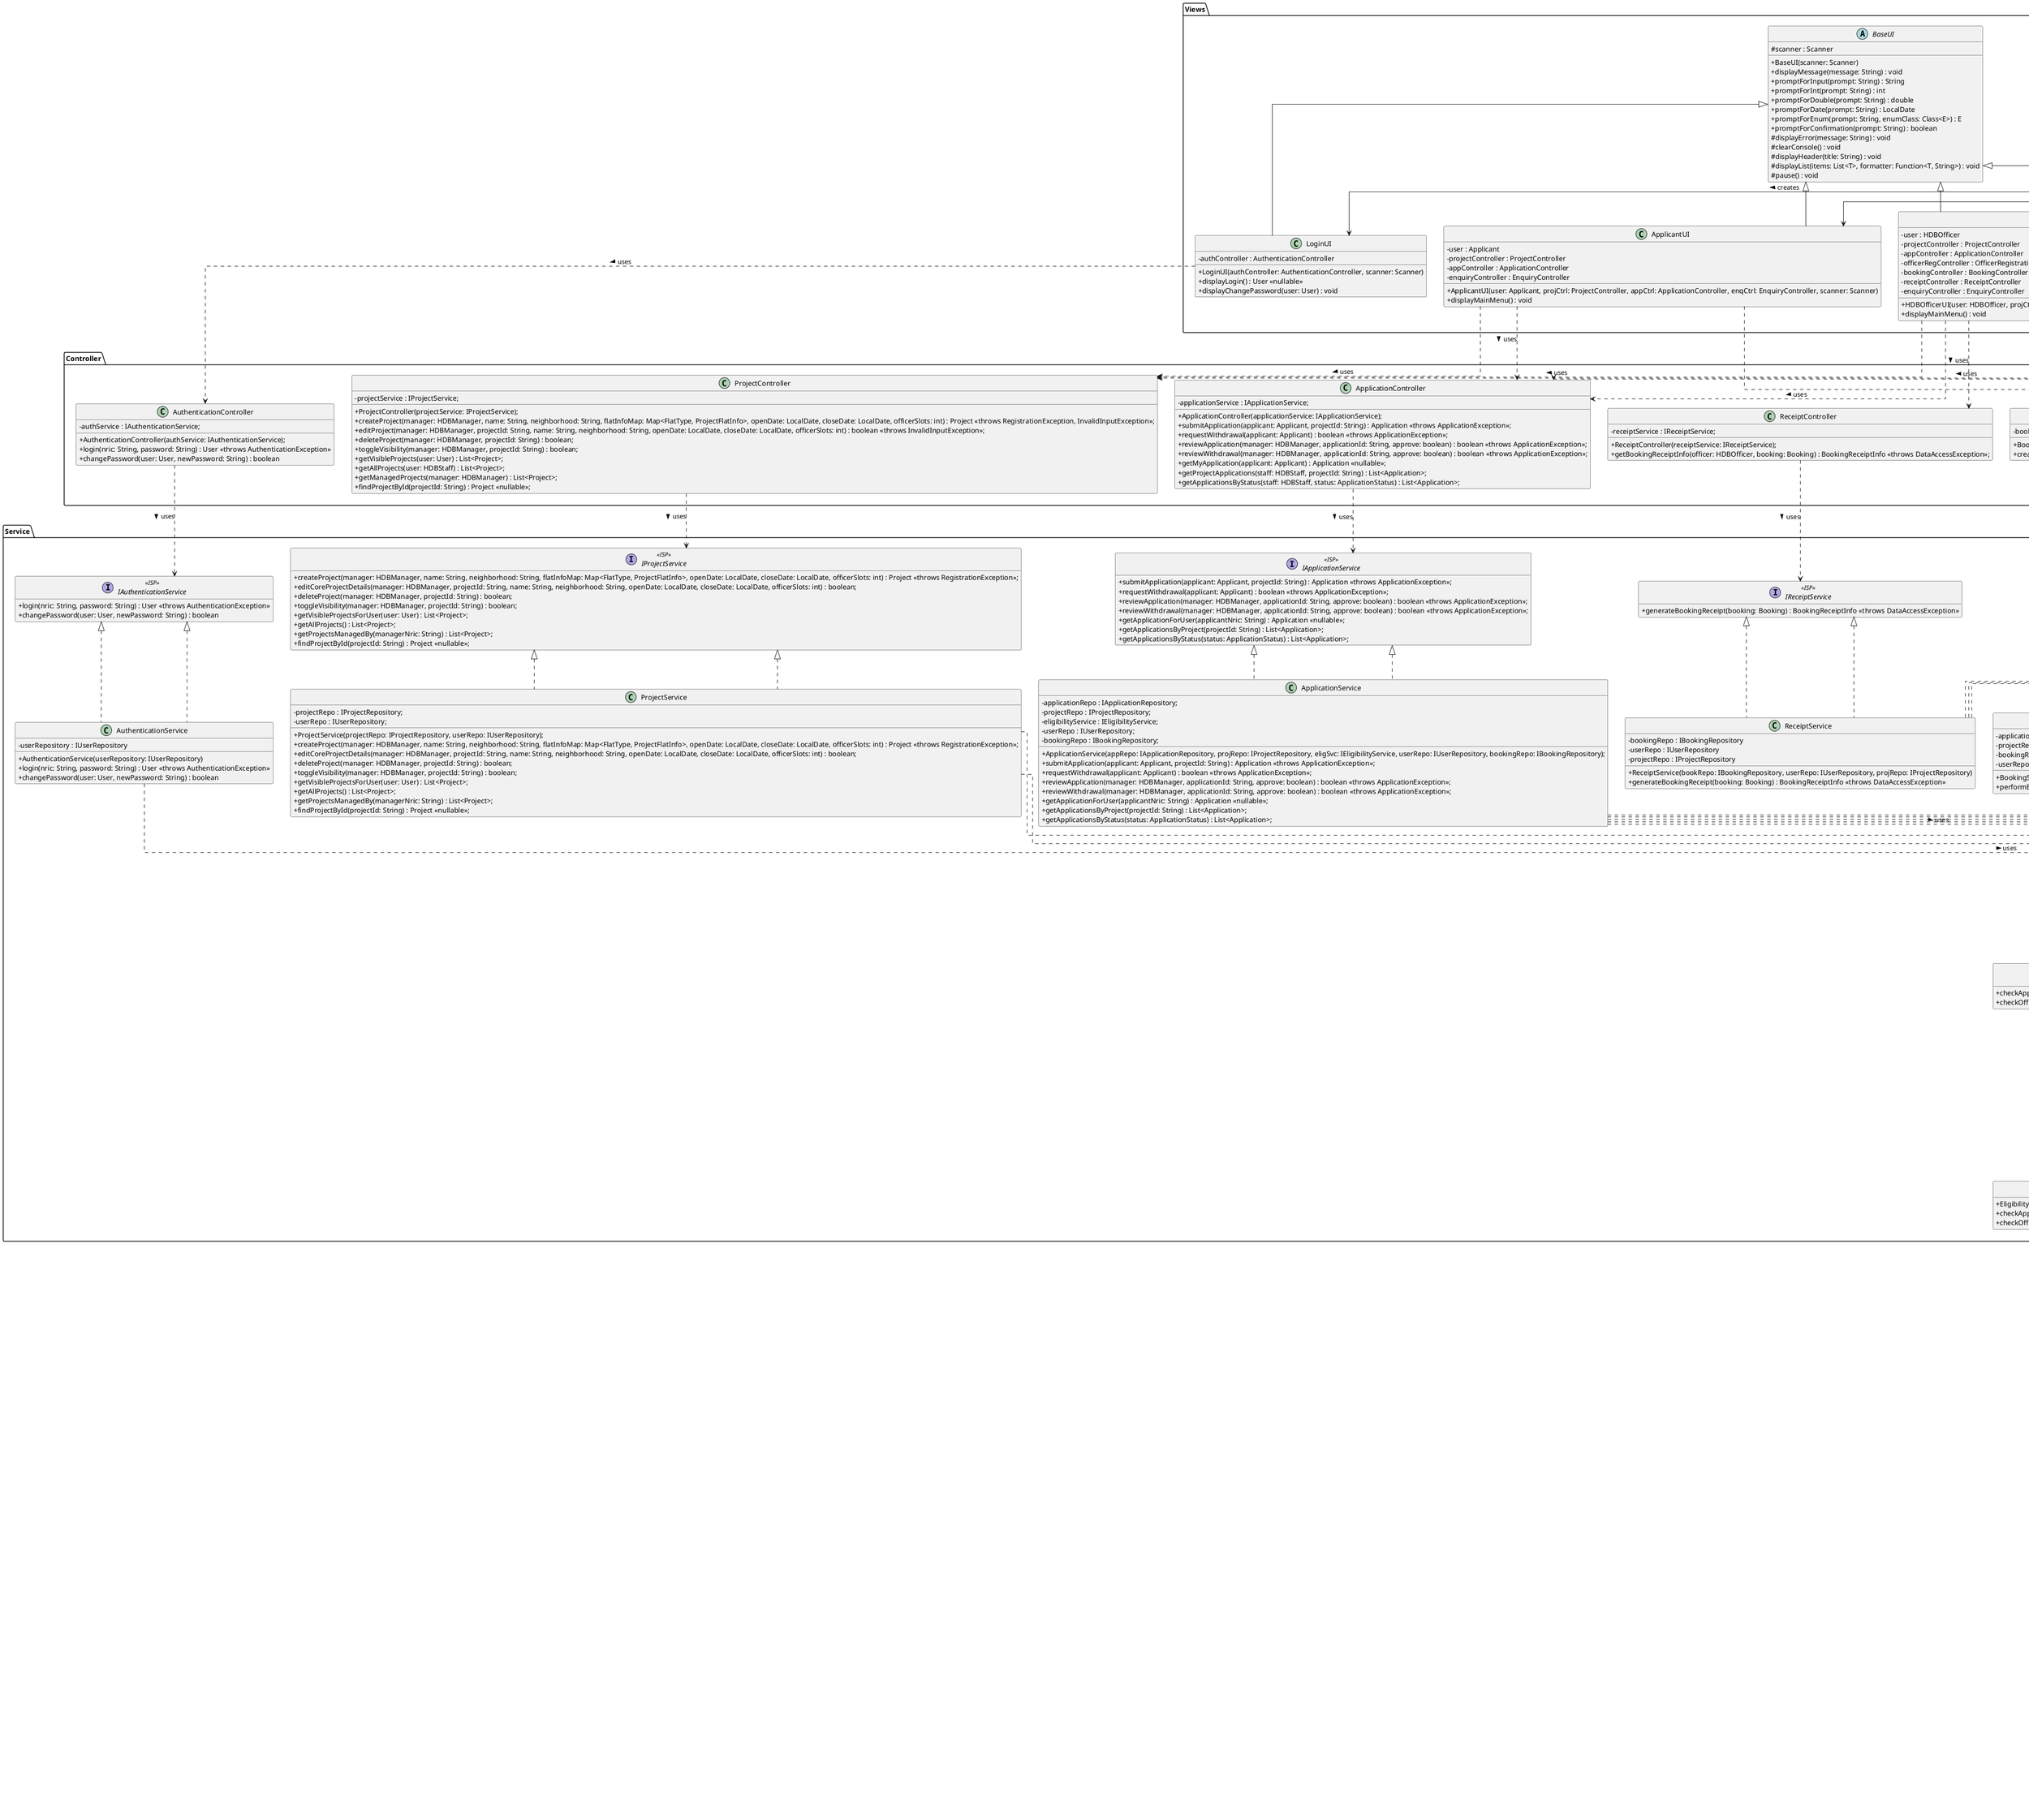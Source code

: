 @startuml

' --- Settings ---
skinparam classAttributeIconSize 0
hide empty members
skinparam packageStyle rect
skinparam linetype ortho

' --- Enums ---
enum MaritalStatus {
    SINGLE
    MARRIED
}
enum ApplicationStatus {
    PENDING
    SUCCESSFUL
    UNSUCCESSFUL
    BOOKED
    WITHDRAWAL_REQUESTED
    WITHDRAWN
}
enum OfficerRegStatus {
    PENDING
    APPROVED
    REJECTED
}
enum UserRole {
    APPLICANT
    HDB_OFFICER
    HDB_MANAGER
}
enum FlatType {
    TWO_ROOM
    THREE_ROOM
    FOUR_ROOM
    FIVE_ROOM
}

' --- Entity Layer ---
package Entity <<Folder>> {
    abstract class User {
        # nric : String
        # passwordHash : String
        # name: String
        # age : int
        # maritalStatus : MaritalStatus
        # role : UserRole <<get>>
        + {abstract} getRole() : UserRole
        + verifyPassword(password: String) : boolean
        + updatePasswordHash(newHash: String) : void
        + getNric() : String
        + getName() : String
        + getAge() : int
        + getMaritalStatus() : MaritalStatus
        + getPasswordHash() : String
    }

    class Applicant extends User {
        + Applicant(nric: String, hash: String, name: String, age: int, status: MaritalStatus)
        + getRole() : UserRole <<override>>
    }

    abstract class HDBStaff extends User {
         + HDBStaff(nric: String, hash: String, name: String, age: int, status: MaritalStatus)
    }

    class HDBOfficer extends HDBStaff {
        + HDBOfficer(nric: String, hash: String, name: String, age: int, status: MaritalStatus)
        + getRole() : UserRole <<override>>
    }

    class HDBManager extends HDBStaff {
        + HDBManager(nric: String, hash: String, name: String, age: int, status: MaritalStatus)
        + getRole() : UserRole <<override>>
    }

    class ProjectFlatInfo {
        + flatType : FlatType
        + totalUnits : int
        + remainingUnits : int
        + price : double
        + ProjectFlatInfo(flatType: FlatType, totalUnits: int, remainingUnits: int, price: double)
        + decreaseRemainingUnits() : boolean
        + increaseRemainingUnits() : void
        + getTypeName() : String ' Returns enum name or custom string
        + getTotalUnits() : int
        + getRemainingUnits() : int
        + getPrice() : double
    }

    class Project {
        + projectId : String
        + projectName : String
        + neighborhood : String
        + flatTypes : Map<FlatType, ProjectFlatInfo> <<get>>
        + openingDate : LocalDate
        + closingDate : LocalDate
        + managerNric : String
        + maxOfficerSlots : int
        + isVisible : boolean
        + approvedOfficerNrics : List<String> <<get>>
        + Project(id: String, name: String, neighborhood: String, openDate: LocalDate, closeDate: LocalDate, managerNric: String, slots: int)
        + setVisibility(visible: boolean) : void
        + addApprovedOfficer(officerNric: String) : boolean
        + removeApprovedOfficer(officerNric: String) : boolean
        + getFlatInfo(flatType: FlatType) : ProjectFlatInfo <<nullable>>
        + getProjectId() : String
        + getProjectName() : String
        + getNeighborhood() : String
        + getOpeningDate() : LocalDate
        + getClosingDate() : LocalDate
        + getManagerNric() : String
        + getMaxOfficerSlots() : int
        + isVisible() : boolean
        + getApprovedOfficerNrics() : List<String>
    }

    class Application {
        + applicationId : String
        + applicantNric : String <<get>>
        + projectId : String <<get>>
        + submissionDate : LocalDate <<get>>
        + status : ApplicationStatus
        + requestedWithdrawalDate : LocalDate <<nullable>> ' Set by ApplicationService
        + Application(appId: String, applicantNric: String, projId: String, submissionDate: LocalDate)
        + setStatus(newStatus: ApplicationStatus) : void ' Called by ApplicationService
        + getApplicationId() : String
        + getStatus() : ApplicationStatus
    }

    class Booking {
        + bookingId : String
        + applicationId : String <<get>> <<Unique>>
        + applicantNric : String <<get>>
        + projectId : String <<get>>
        + bookedFlatType : FlatType <<get>>
        + bookingDate : LocalDate <<get>>
        + Booking(bookId: String, appId: String, applicantNric: String, projId: String, flatType: FlatType, bookingDate: LocalDate)
        + getBookingId() : String
        + getBookedFlatType() : FlatType
        + getBookingDate() : LocalDate
    }

    class BookingReceiptInfo {
        + applicantName : String
        + applicantNric : String
        + applicantAge : int
        + applicantMaritalStatus : MaritalStatus
        + bookedFlatType : FlatType
        + projectName : String
        + projectNeighborhood : String
        + bookingId : String
        + bookingDate : LocalDate
        ' + Add constructor and getters
    }

    class Enquiry {
        + enquiryId : String
        + userNric : String <<get>>
        + projectId : String <<nullable>>
        + content : String
        + reply : String <<nullable>>
        + isReplied : boolean
        + submissionDate : LocalDate <<get>>
        + replyDate : LocalDate <<nullable>>
        + Enquiry(enqId: String, userNric: String, projId: String, content: String, submissionDate: LocalDate)
        + addReply(replyContent: String, replyDate: LocalDate) : void
        + editContent(newContent: String) : void
        + getEnquiryId() : String
        + getProjectId() : String <<nullable>>
        + getContent() : String
        + getReply() : String <<nullable>>
        + isReplied() : boolean
        + getReplyDate() : LocalDate <<nullable>>
    }

     class OfficerRegistration {
        + registrationId : String
        + officerNric : String <<get>>
        + projectId : String <<get>>
        + requestDate : LocalDate <<get>>
        + status : OfficerRegStatus
        + OfficerRegistration(regId: String, officerNric: String, projId: String, requestDate: LocalDate)
        + setStatus(newStatus: OfficerRegStatus) : void ' Called by OfficerRegistrationService
        + getRegistrationId() : String
        + getStatus() : OfficerRegStatus
    }
}

' --- Exception Package ---
package Exception <<Folder>> {
    class AuthenticationException extends Exception {
        + AuthenticationException(message: String)
    }
    class BookingException extends Exception {
        + BookingException(message: String)
    }
    class ApplicationException extends Exception {
        + ApplicationException(message: String)
    }
    class RegistrationException extends Exception {
        + RegistrationException(message: String)
    }
    class DataAccessException extends RuntimeException {
        + DataAccessException(message: String, cause: Throwable)
    }
     class InvalidInputException extends Exception {
        + InvalidInputException(message: String)
    }
}

' --- Repository Package ---
package Repository <<Folder>> {
    interface IRepository<T, ID> <<DIP>> {
        + findById(id : ID) : T <<nullable>>
        + findAll() : Map<ID, T>
        + save(entity : T) : void
        + saveAll(entities: Map<ID, T>) : void
        + loadAll() : Map<ID, T> <<throws DataAccessException>>
        ' + deleteById(id: ID) : void ' Optional
    }

    interface IUserRepository extends IRepository<User, String> {
        ' Add any user-specific query methods here (if needed later)
    }

    interface IProjectRepository extends IRepository<Project, String> {
        ' Add any project-specific query methods here (if needed later)
    }

    interface IApplicationRepository extends IRepository<Application, String> {
        + findByApplicantNric(nric: String) : Application <<nullable>>
        + findByProjectId(projectId: String) : List<Application>
    }

    interface IBookingRepository extends IRepository<Booking, String> {
        + findByApplicantNric(nric: String) : Booking <<nullable>>
        + findByApplicationId(applicationId: String) : Booking <<nullable>>
    }

    interface IEnquiryRepository extends IRepository<Enquiry, String> {
        + findByUserNric(nric: String) : List<Enquiry>
        + findByProjectId(projectId: String) : List<Enquiry>
    }

    interface IOfficerRegistrationRepository extends IRepository<OfficerRegistration, String> {
        + findByOfficerNric(nric: String) : List<OfficerRegistration>
        + findByProjectId(projectId: String) : List<OfficerRegistration>
    }

    class FileUserRepository implements IUserRepository {
        - USER_FILE_PATH : String <<static>> final
        - users : Map<String, User>
        + FileUserRepository()
        + loadAll() : Map<String, User> <<throws DataAccessException>>
        + saveAll(users: Map<String, User>) : void
        + save(user: User) : void
        + findById(nric: String) : User <<nullable>>
        + findAll() : Map<String, User>
    }

    class FileProjectRepository implements IProjectRepository {
        - PROJECT_FILE_PATH : String <<static>> final
        - FLAT_INFO_FILE_PATH : String <<static>> final
        - projects : Map<String, Project>
        + FileProjectRepository()
        + loadAll() : Map<String, Project> <<throws DataAccessException>>
        + saveAll(projects: Map<String, Project>) : void
        + save(project: Project) : void
        + findById(projectId: String) : Project <<nullable>>
        + findAll() : Map<String, Project>
    }

    class FileApplicationRepository implements IApplicationRepository {
        - FILE_PATH : String <<static>> final
        - applications : Map<String, Application>
        + FileApplicationRepository()
        + loadAll() : Map<String, Application> <<throws DataAccessException>>
        + saveAll(applications: Map<String, Application>) : void
        + save(application: Application) : void
        + findById(applicationId: String) : Application <<nullable>>
        + findAll() : Map<String, Application>
        + findByApplicantNric(nric: String) : Application <<nullable>>
        + findByProjectId(projectId: String) : List<Application>
    }

    class FileBookingRepository implements IBookingRepository {
        - FILE_PATH : String <<static>> final
        - bookings : Map<String, Booking>
        + FileBookingRepository()
        + loadAll() : Map<String, Booking> <<throws DataAccessException>>
        + saveAll(bookings: Map<String, Booking>) : void
        + save(booking: Booking) : void
        + findById(bookingId: String) : Booking <<nullable>>
        + findAll() : Map<String, Booking>
        + findByApplicantNric(nric: String) : Booking <<nullable>>
        + findByApplicationId(applicationId: String) : Booking <<nullable>>
    }

    class FileEnquiryRepository implements IEnquiryRepository {
        - FILE_PATH : String <<static>> final
        - enquiries : Map<String, Enquiry>
        + FileEnquiryRepository()
        + loadAll() : Map<String, Enquiry> <<throws DataAccessException>>
        + saveAll(enquiries: Map<String, Enquiry>) : void
        + save(enquiry: Enquiry) : void
        + findById(enquiryId: String) : Enquiry <<nullable>>
        + findAll() : Map<String, Enquiry>
        + findByUserNric(nric: String) : List<Enquiry>
        + findByProjectId(projectId: String) : List<Enquiry>
    }

    class FileOfficerRegistrationRepository implements IOfficerRegistrationRepository {
        - FILE_PATH : String <<static>> final
        - registrations : Map<String, OfficerRegistration>
        + FileOfficerRegistrationRepository()
        + loadAll() : Map<String, OfficerRegistration> <<throws DataAccessException>>
        + saveAll(registrations: Map<String, OfficerRegistration>) : void
        + save(registration: OfficerRegistration) : void
        + findById(registrationId: String) : OfficerRegistration <<nullable>>
        + findAll() : Map<String, OfficerRegistration>
        + findByOfficerNric(nric: String) : List<OfficerRegistration>
        + findByProjectId(projectId: String) : List<OfficerRegistration>
    }
}

' --- Utility Package ---
package Utility <<Folder>> {
    class FileUtils <<Utility>> {
        + {static} readCsvLines(filePath: String) : List<String[]> <<throws IOException>>
        + {static} writeCsvLines(filePath: String, data: List<String[]>, header: String[]) : void <<throws IOException>>
        + {static} parseLocalDate(dateString: String) : LocalDate <<nullable>>
        + {static} formatLocalDate(date: LocalDate) : String
        + {static} parseEnum(enumClass: Class<E>, value: String, defaultValue: E) : E
        + {static} joinList(list: List<String>, delimiter: String) : String
        + {static} splitString(str: String, delimiter: String) : List<String>
        + {static} parseIntOrDefault(value: String, defaultValue: Integer) : Integer
        + {static} parseDoubleOrDefault(value: String, defaultValue: Double) : Double
    }
    class InputUtil <<Utility>> {
        + {static} validateNRIC(nric: String) : boolean
        + {static} readPassword(scanner: Scanner) : String
        + {static} readDate(prompt: String, scanner: Scanner) : LocalDate
        + {static} readMandatoryString(prompt: String, scanner: Scanner) : String
        + {static} readInt(prompt: String, scanner: Scanner) : int
        + {static} readDouble(prompt: String, scanner: Scanner) : double
        + {static} readEnum(prompt: String, enumClass: Class<E>, scanner: Scanner) : E <<throws InvalidInputException>>
        ' Add other necessary static input methods
    }
    class PasswordUtil <<Utility>> {
        + {static} hashPassword(plainPassword: String) : String
        + {static} verifyPassword(plainPassword: String, storedHash: String) : boolean
    }
    class IdGenerator <<Utility>> {
        + {static} generateApplicationId() : String
        + {static} generateBookingId() : String
        + {static} generateEnquiryId() : String
        + {static} generateOfficerRegId() : String
        + {static} generateProjectId() : String
    }
}

' --- Service Layer ---
package Service <<Folder>> {
    interface IAuthenticationService <<ISP>> {
        + login(nric: String, password: String) : User <<throws AuthenticationException>>
        + changePassword(user: User, newPassword: String) : boolean
    }
    class AuthenticationService implements IAuthenticationService {
        - userRepository : IUserRepository
        + AuthenticationService(userRepository: IUserRepository)
        + login(nric: String, password: String) : User <<throws AuthenticationException>>
        + changePassword(user: User, newPassword: String) : boolean
    }

    interface IBookingService <<ISP>> {
         + performBooking(officer: HDBOfficer, applicantNric: String, flatType: FlatType) : Booking <<throws BookingException>>
    }
    class BookingService implements IBookingService {
        - applicationRepo : IApplicationRepository
        - projectRepo : IProjectRepository
        - bookingRepo : IBookingRepository
        - userRepo : IUserRepository
        + BookingService(appRepo: IApplicationRepository, projRepo: IProjectRepository, bookingRepo: IBookingRepository, userRepo: IUserRepository)
        + performBooking(officer: HDBOfficer, applicantNric: String, flatType: FlatType) : Booking <<throws BookingException>>
    }

    interface IReceiptService <<ISP>> {
        + generateBookingReceipt(booking: Booking) : BookingReceiptInfo <<throws DataAccessException>>
    }
    class ReceiptService implements IReceiptService {
         - bookingRepo : IBookingRepository
         - userRepo : IUserRepository
         - projectRepo : IProjectRepository
        + ReceiptService(bookRepo: IBookingRepository, userRepo: IUserRepository, projRepo: IProjectRepository)
        + generateBookingReceipt(booking: Booking) : BookingReceiptInfo <<throws DataAccessException>>
    }

    interface IEligibilityService <<ISP>> {
         + checkApplicationEligibility(applicant: Applicant, project: Project) : boolean
         + checkOfficerRegistrationEligibility(officer: HDBOfficer, project: Project, allRegistrations: Collection<OfficerRegistration>, allApplications: Collection<Application>) : boolean
     }
     class EligibilityService implements IEligibilityService {
         + EligibilityService()
         + checkApplicationEligibility(applicant: Applicant, project: Project) : boolean
         + checkOfficerRegistrationEligibility(officer: HDBOfficer, project: Project, allRegistrations: Collection<OfficerRegistration>, allApplications: Collection<Application>) : boolean
     }

      interface IProjectService <<ISP>> {
        + createProject(manager: HDBManager, name: String, neighborhood: String, flatInfoMap: Map<FlatType, ProjectFlatInfo>, openDate: LocalDate, closeDate: LocalDate, officerSlots: int) : Project <<throws RegistrationException>>;
        + editCoreProjectDetails(manager: HDBManager, projectId: String, name: String, neighborhood: String, openDate: LocalDate, closeDate: LocalDate, officerSlots: int) : boolean;
        + deleteProject(manager: HDBManager, projectId: String) : boolean;
        + toggleVisibility(manager: HDBManager, projectId: String) : boolean;
        + getVisibleProjectsForUser(user: User) : List<Project>;
        + getAllProjects() : List<Project>;
        + getProjectsManagedBy(managerNric: String) : List<Project>;
        + findProjectById(projectId: String) : Project <<nullable>>;
    }

    class ProjectService implements IProjectService {
        - projectRepo : IProjectRepository;
        - userRepo : IUserRepository;
        + ProjectService(projectRepo: IProjectRepository, userRepo: IUserRepository);
        + createProject(manager: HDBManager, name: String, neighborhood: String, flatInfoMap: Map<FlatType, ProjectFlatInfo>, openDate: LocalDate, closeDate: LocalDate, officerSlots: int) : Project <<throws RegistrationException>>;
        + editCoreProjectDetails(manager: HDBManager, projectId: String, name: String, neighborhood: String, openDate: LocalDate, closeDate: LocalDate, officerSlots: int) : boolean;
        + deleteProject(manager: HDBManager, projectId: String) : boolean;
        + toggleVisibility(manager: HDBManager, projectId: String) : boolean;
        + getVisibleProjectsForUser(user: User) : List<Project>;
        + getAllProjects() : List<Project>;
        + getProjectsManagedBy(managerNric: String) : List<Project>;
        + findProjectById(projectId: String) : Project <<nullable>>;
    }

    interface IApplicationService <<ISP>> {
        + submitApplication(applicant: Applicant, projectId: String) : Application <<throws ApplicationException>>;
        + requestWithdrawal(applicant: Applicant) : boolean <<throws ApplicationException>>;
        + reviewApplication(manager: HDBManager, applicationId: String, approve: boolean) : boolean <<throws ApplicationException>>;
        + reviewWithdrawal(manager: HDBManager, applicationId: String, approve: boolean) : boolean <<throws ApplicationException>>;
        + getApplicationForUser(applicantNric: String) : Application <<nullable>>;
        + getApplicationsByProject(projectId: String) : List<Application>;
        + getApplicationsByStatus(status: ApplicationStatus) : List<Application>;
    }
    class ApplicationService implements IApplicationService {
        - applicationRepo : IApplicationRepository;
        - projectRepo : IProjectRepository;
        - eligibilityService : IEligibilityService;
        - userRepo : IUserRepository;
        - bookingRepo : IBookingRepository;
        + ApplicationService(appRepo: IApplicationRepository, projRepo: IProjectRepository, eligSvc: IEligibilityService, userRepo: IUserRepository, bookingRepo: IBookingRepository);
        + submitApplication(applicant: Applicant, projectId: String) : Application <<throws ApplicationException>>;
        + requestWithdrawal(applicant: Applicant) : boolean <<throws ApplicationException>>;
        + reviewApplication(manager: HDBManager, applicationId: String, approve: boolean) : boolean <<throws ApplicationException>>;
        + reviewWithdrawal(manager: HDBManager, applicationId: String, approve: boolean) : boolean <<throws ApplicationException>>;
        + getApplicationForUser(applicantNric: String) : Application <<nullable>>;
        + getApplicationsByProject(projectId: String) : List<Application>;
        + getApplicationsByStatus(status: ApplicationStatus) : List<Application>;
    }

    interface IOfficerRegistrationService <<ISP>> {
         + requestProjectRegistration(officer: HDBOfficer, projectId: String) : OfficerRegistration <<throws RegistrationException>>;
         + reviewRegistration(manager: HDBManager, registrationId: String, approve: boolean) : boolean <<throws RegistrationException>>;
         + getRegistrationStatus(officer: HDBOfficer, projectId: String) : OfficerRegStatus <<nullable>>;
         + getPendingRegistrations() : List<OfficerRegistration>;
         + getRegistrationsByProject(projectId: String) : List<OfficerRegistration>;
    }
    class OfficerRegistrationService implements IOfficerRegistrationService {
        - registrationRepo : IOfficerRegistrationRepository;
        - projectRepo : IProjectRepository;
        - applicationRepo : IApplicationRepository;
        - eligibilityService : IEligibilityService;
        + OfficerRegistrationService(regRepo: IOfficerRegistrationRepository, projRepo: IProjectRepository, appRepo: IApplicationRepository, eligSvc: IEligibilityService);
        + requestProjectRegistration(officer: HDBOfficer, projectId: String) : OfficerRegistration <<throws RegistrationException>>;
        + reviewRegistration(manager: HDBManager, registrationId: String, approve: boolean) : boolean <<throws RegistrationException>>;
        + getRegistrationStatus(officer: HDBOfficer, projectId: String) : OfficerRegStatus <<nullable>>;
        + getPendingRegistrations() : List<OfficerRegistration>;
        + getRegistrationsByProject(projectId: String) : List<OfficerRegistration>;
    }

    interface IEnquiryService <<ISP>> {
        + createEnquiry(user: User, projectId: String <<nullable>>, content: String) : Enquiry;
        + editEnquiry(enquiryId: String, newContent: String, user: User) : boolean;
        + deleteEnquiry(enquiryId: String, user: User) : boolean;
        + replyToEnquiry(enquiryId: String, replyContent: String, staff: HDBStaff) : boolean;
        + viewMyEnquiries(user: User) : List<Enquiry>;
        + viewAllEnquiries() : List<Enquiry>;
        + viewProjectEnquiries(projectId: String) : List<Enquiry>;
        + findEnquiryById(enquiryId: String) : Enquiry <<nullable>>;
    }
    class EnquiryService implements IEnquiryService {
        - enquiryRepo : IEnquiryRepository;
        + EnquiryService(enquiryRepo: IEnquiryRepository);
        + createEnquiry(user: User, projectId: String <<nullable>>, content: String) : Enquiry;
        + editEnquiry(enquiryId: String, newContent: String, user: User) : boolean;
        + deleteEnquiry(enquiryId: String, user: User) : boolean;
        + replyToEnquiry(enquiryId: String, replyContent: String, staff: HDBStaff) : boolean;
        + viewMyEnquiries(user: User) : List<Enquiry>;
        + viewAllEnquiries() : List<Enquiry>;
        + viewProjectEnquiries(projectId: String) : List<Enquiry>;
        + findEnquiryById(enquiryId: String) : Enquiry <<nullable>>;
    }

     interface IReportService <<ISP>> {
        + generateBookingReport(filters: Map<String, String>) : String;
     }
     class ReportService implements IReportService {
         - applicationRepo : IApplicationRepository;
         - bookingRepo : IBookingRepository;
         - projectRepo : IProjectRepository;
         - userRepo : IUserRepository;
         + ReportService(appRepo: IApplicationRepository, bookRepo: IBookingRepository, projRepo: IProjectRepository, userRepo: IUserRepository);
         + generateBookingReport(filters: Map<String, String>) : String;
     }
}

' --- Controller Layer ---
package Controller <<Folder>> {
    class ControllerContainer {
       + authController : AuthenticationController
       + projectController : ProjectController
       + appController : ApplicationController
       + officerRegController : OfficerRegistrationController
       + bookingController : BookingController
       + receiptController : ReceiptController
       + enquiryController : EnquiryController
       + reportController : ReportController
       + ControllerContainer(auth: AuthenticationController, proj: ProjectController, app: ApplicationController, reg: OfficerRegistrationController, book: BookingController, receipt: ReceiptController, enq: EnquiryController, report: ReportController)
    }

    class AuthenticationController {
        - authService : IAuthenticationService;
        + AuthenticationController(authService: IAuthenticationService);
        + login(nric: String, password: String) : User <<throws AuthenticationException>>
        + changePassword(user: User, newPassword: String) : boolean
    }

    class ProjectController {
        - projectService : IProjectService;
        + ProjectController(projectService: IProjectService);
        + createProject(manager: HDBManager, name: String, neighborhood: String, flatInfoMap: Map<FlatType, ProjectFlatInfo>, openDate: LocalDate, closeDate: LocalDate, officerSlots: int) : Project <<throws RegistrationException, InvalidInputException>>;
        + editProject(manager: HDBManager, projectId: String, name: String, neighborhood: String, openDate: LocalDate, closeDate: LocalDate, officerSlots: int) : boolean <<throws InvalidInputException>>;
        + deleteProject(manager: HDBManager, projectId: String) : boolean;
        + toggleVisibility(manager: HDBManager, projectId: String) : boolean;
        + getVisibleProjects(user: User) : List<Project>;
        + getAllProjects(user: HDBStaff) : List<Project>;
        + getManagedProjects(manager: HDBManager) : List<Project>;
        + findProjectById(projectId: String) : Project <<nullable>>;
    }

    class ApplicationController {
        - applicationService : IApplicationService;
        + ApplicationController(applicationService: IApplicationService);
        + submitApplication(applicant: Applicant, projectId: String) : Application <<throws ApplicationException>>;
        + requestWithdrawal(applicant: Applicant) : boolean <<throws ApplicationException>>;
        + reviewApplication(manager: HDBManager, applicationId: String, approve: boolean) : boolean <<throws ApplicationException>>;
        + reviewWithdrawal(manager: HDBManager, applicationId: String, approve: boolean) : boolean <<throws ApplicationException>>;
        + getMyApplication(applicant: Applicant) : Application <<nullable>>;
        + getProjectApplications(staff: HDBStaff, projectId: String) : List<Application>;
        + getApplicationsByStatus(staff: HDBStaff, status: ApplicationStatus) : List<Application>;
    }

    class OfficerRegistrationController {
        - registrationService : IOfficerRegistrationService;
        + OfficerRegistrationController(regService: IOfficerRegistrationService);
        + requestRegistration(officer: HDBOfficer, projectId: String) : OfficerRegistration <<throws RegistrationException>>;
        + reviewRegistration(manager: HDBManager, registrationId: String, approve: boolean) : boolean <<throws RegistrationException>>;
        + getMyRegistrationStatus(officer: HDBOfficer, projectId: String) : OfficerRegStatus <<nullable>>;
        + getPendingRegistrations(manager: HDBManager) : List<OfficerRegistration>;
        + getProjectRegistrations(staff: HDBStaff, projectId: String) : List<OfficerRegistration>;
    }

    class BookingController {
         - bookingService : IBookingService;
         + BookingController(bookingService: IBookingService);
         + createBooking(officer: HDBOfficer, applicantNric: String, flatType: FlatType) : Booking <<throws BookingException, InvalidInputException>>;
    }

    class ReceiptController {
        - receiptService : IReceiptService;
        + ReceiptController(receiptService: IReceiptService);
        + getBookingReceiptInfo(officer: HDBOfficer, booking: Booking) : BookingReceiptInfo <<throws DataAccessException>>;
    }

     class EnquiryController {
        - enquiryService : IEnquiryService;
        + EnquiryController(enquiryService: IEnquiryService);
        + createEnquiry(user: User, projectId: String <<nullable>>, content: String) : Enquiry <<throws InvalidInputException>>;
        + editMyEnquiry(user: User, enquiryId: String, newContent: String) : boolean <<throws InvalidInputException>>;
        + deleteMyEnquiry(user: User, enquiryId: String) : boolean;
        + replyToEnquiry(staff: HDBStaff, enquiryId: String, replyContent: String) : boolean <<throws InvalidInputException>>;
        + viewMyEnquiries(user: User) : List<Enquiry>;
        + viewAllEnquiries(staff: HDBStaff) : List<Enquiry>;
        + viewProjectEnquiries(staff: HDBStaff, projectId: String) : List<Enquiry>;
     }

     class ReportController {
         - reportService : IReportService;
         + ReportController(reportService: IReportService);
         + generateBookingReport(manager: HDBManager, filters: Map<String, String>) : String;
     }
}

' --- Views Layer ---
package Views <<Folder>> {
    class MainApp {
        - controllerContainer : ControllerContainer
        - currentUser : User <<nullable>>
        + MainApp(controllers: ControllerContainer)
        + {static} main(args : String[]) : void
        + run() : void
        - showLoginMenu() : void
        - routeToRoleUI(user: User) : void
    }

    abstract class BaseUI {
        # scanner : Scanner
        + BaseUI(scanner: Scanner)
        + displayMessage(message: String) : void
        + promptForInput(prompt: String) : String
        + promptForInt(prompt: String) : int
        + promptForDouble(prompt: String) : double
        + promptForDate(prompt: String) : LocalDate
        + promptForEnum(prompt: String, enumClass: Class<E>) : E
        + promptForConfirmation(prompt: String) : boolean
        # displayError(message: String) : void
        # clearConsole() : void
        # displayHeader(title: String) : void
        # displayList(items: List<T>, formatter: Function<T, String>) : void
        # pause() : void
    }

    class LoginUI extends BaseUI {
        - authController : AuthenticationController
        + LoginUI(authController: AuthenticationController, scanner: Scanner)
        + displayLogin() : User <<nullable>>
        + displayChangePassword(user: User) : void
    }

    class ApplicantUI extends BaseUI {
        - user : Applicant
        - projectController : ProjectController
        - appController : ApplicationController
        - enquiryController : EnquiryController
        + ApplicantUI(user: Applicant, projCtrl: ProjectController, appCtrl: ApplicationController, enqCtrl: EnquiryController, scanner: Scanner)
        + displayMainMenu() : void
        ' - Methods for View Projects, Submit App, View App Status, Withdraw App, View/Submit/Edit/Delete Enquiries
    }

     class HDBOfficerUI extends BaseUI {
        - user : HDBOfficer
        - projectController : ProjectController
        - appController : ApplicationController
        - officerRegController : OfficerRegistrationController
        - bookingController : BookingController
        - receiptController : ReceiptController
        - enquiryController : EnquiryController
        + HDBOfficerUI(user: HDBOfficer, projCtrl: ProjectController, appCtrl: ApplicationController, offRegCtrl: OfficerRegistrationController, bookCtrl: BookingController, receiptCtrl: ReceiptController, enqCtrl: EnquiryController, scanner: Scanner)
        + displayMainMenu() : void
        ' - Methods for View Projects, Request Reg, View Reg Status, View App Details, Perform Booking, Generate Receipt, View/Reply Enquiries
     }

     class HDBManagerUI extends BaseUI {
        - user : HDBManager
        - projectController : ProjectController
        - appController : ApplicationController
        - officerRegController : OfficerRegistrationController
        - enquiryController : EnquiryController
        - reportController : ReportController
        + HDBManagerUI(user: HDBManager, projCtrl: ProjectController, appCtrl: ApplicationController, offRegCtrl: OfficerRegistrationController, enqCtrl: EnquiryController, reportCtrl: ReportController, scanner: Scanner)
        + displayMainMenu() : void
        ' - Methods for CRUD Projects, Toggle Visibility, Review Apps, Review Withdrawals, Review Regs, View/Reply Enquiries, Generate Reports
     }
}

' --- Relationships ---

' Layer Dependencies (Conceptual)
Views ..> Controller : uses >
Controller ..> Service : uses >
Service ..> Repository : uses > ' (Interface Dependency)
Service ..> Entity : uses >
Controller ..> Entity : uses >
Views ..> Entity : uses >
Repository ..> Entity : uses >

' Composition / Aggregation (Entity Relationships)
Project "1" *-- "1..*" ProjectFlatInfo : contains >
Project "1" o-- "*" Application : has >
Project "1" o-- "*" Booking : results in >
Project "1" o-- "*" Enquiry : related to >
Project "1" o-- "*" OfficerRegistration : requests for >
Project "1" -- "1" User : managed by (via managerNric) >
Project "1" -- "0..*" User : approved officers (via officerNric list) >

Application "1" -- "1" User : submitted by (via applicantNric) >
Application "1" -- "1" Project : for >
Booking "1" -- "1" Application : fulfills >
Booking "1" -- "1" Project : for >
Booking "1" -- "1" User : by (via applicantNric) >
Enquiry "1" -- "1" User : submitted by (via userNric) >
OfficerRegistration "1" -- "1" User : requested by (via officerNric) >
OfficerRegistration "1" -- "1" Project : for >

' Interface Implementation
IUserRepository <|.. FileUserRepository
IProjectRepository <|.. FileProjectRepository
IApplicationRepository <|.. FileApplicationRepository
IBookingRepository <|.. FileBookingRepository
IEnquiryRepository <|.. FileEnquiryRepository
IOfficerRegistrationRepository <|.. FileOfficerRegistrationRepository

IAuthenticationService <|.. AuthenticationService
IBookingService <|.. BookingService
IReceiptService <|.. ReceiptService
IEligibilityService <|.. EligibilityService
IProjectService <|.. ProjectService
IApplicationService <|.. ApplicationService
IOfficerRegistrationService <|.. OfficerRegistrationService
IEnquiryService <|.. EnquiryService
IReportService <|.. ReportService

' Key Service Dependencies (Illustrative)
AuthenticationService ..> IUserRepository : uses >
ProjectService ..> IProjectRepository : uses >
ProjectService ..> IUserRepository : uses >
ApplicationService ..> IApplicationRepository : uses >
ApplicationService ..> IProjectRepository : uses >
ApplicationService ..> IUserRepository : uses >
ApplicationService ..> IBookingRepository : uses >
ApplicationService ..> IEligibilityService : uses >
BookingService ..> IApplicationRepository : uses >
BookingService ..> IProjectRepository : uses >
BookingService ..> IBookingRepository : uses >
BookingService ..> IUserRepository : uses >
ReceiptService ..> IBookingRepository : uses >
ReceiptService ..> IUserRepository : uses >
ReceiptService ..> IProjectRepository : uses >
OfficerRegistrationService ..> IOfficerRegistrationRepository : uses >
OfficerRegistrationService ..> IProjectRepository : uses >
OfficerRegistrationService ..> IApplicationRepository : uses >
OfficerRegistrationService ..> IEligibilityService : uses >
EnquiryService ..> IEnquiryRepository : uses >
ReportService ..> IApplicationRepository : uses >
ReportService ..> IBookingRepository : uses >
ReportService ..> IProjectRepository : uses >
ReportService ..> IUserRepository : uses >

' Controller Dependencies
AuthenticationController ..> IAuthenticationService : uses >
ProjectController ..> IProjectService : uses >
ApplicationController ..> IApplicationService : uses >
OfficerRegistrationController ..> IOfficerRegistrationService : uses >
BookingController ..> IBookingService : uses >
ReceiptController ..> IReceiptService : uses >
EnquiryController ..> IEnquiryService : uses >
ReportController ..> IReportService : uses >

' UI Dependencies
MainApp --> ControllerContainer : aggregates >
MainApp --> LoginUI : creates >
MainApp --> ApplicantUI : creates >
MainApp --> HDBOfficerUI : creates >
MainApp --> HDBManagerUI : creates >

LoginUI ..> AuthenticationController : uses >
ApplicantUI ..> ProjectController : uses >
ApplicantUI ..> ApplicationController : uses >
ApplicantUI ..> EnquiryController : uses >
HDBOfficerUI ..> ProjectController : uses >
HDBOfficerUI ..> ApplicationController : uses >
HDBOfficerUI ..> OfficerRegistrationController : uses >
HDBOfficerUI ..> BookingController : uses >
HDBOfficerUI ..> ReceiptController : uses >
HDBOfficerUI ..> EnquiryController : uses >
HDBManagerUI ..> ProjectController : uses >
HDBManagerUI ..> ApplicationController : uses >
HDBManagerUI ..> OfficerRegistrationController : uses >
HDBManagerUI ..> EnquiryController : uses >
HDBManagerUI ..> ReportController : uses >

' Utility Dependencies
Views .> InputUtil : uses >
Views .> FileUtils : uses >
Repository ..> FileUtils : uses >
Service ..> PasswordUtil : uses >
Service ..> IdGenerator : uses >
Service ..> FileUtils : uses >

@enduml
